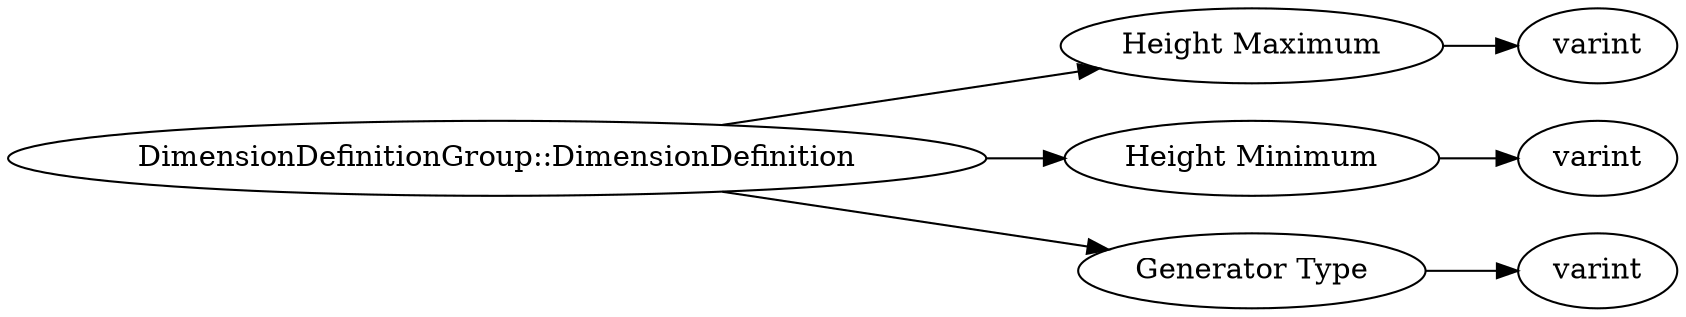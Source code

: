 digraph "DimensionDefinitionGroup::DimensionDefinition" {
rankdir = LR
10
10 -> 11
11 -> 12
10 -> 13
13 -> 14
10 -> 15
15 -> 16

10 [label="DimensionDefinitionGroup::DimensionDefinition",comment="name: \"DimensionDefinitionGroup::DimensionDefinition\", typeName: \"\", id: 10, branchId: 0, recurseId: -1, attributes: 0, notes: \"\""];
11 [label="Height Maximum",comment="name: \"Height Maximum\", typeName: \"\", id: 11, branchId: 0, recurseId: -1, attributes: 0, notes: \"\""];
12 [label="varint",comment="name: \"varint\", typeName: \"\", id: 12, branchId: 0, recurseId: -1, attributes: 512, notes: \"\""];
13 [label="Height Minimum",comment="name: \"Height Minimum\", typeName: \"\", id: 13, branchId: 0, recurseId: -1, attributes: 0, notes: \"\""];
14 [label="varint",comment="name: \"varint\", typeName: \"\", id: 14, branchId: 0, recurseId: -1, attributes: 512, notes: \"\""];
15 [label="Generator Type",comment="name: \"Generator Type\", typeName: \"\", id: 15, branchId: 0, recurseId: -1, attributes: 0, notes: \"\""];
16 [label="varint",comment="name: \"varint\", typeName: \"\", id: 16, branchId: 0, recurseId: -1, attributes: 512, notes: \"\""];
{ rank = max;12;14;16}

}
